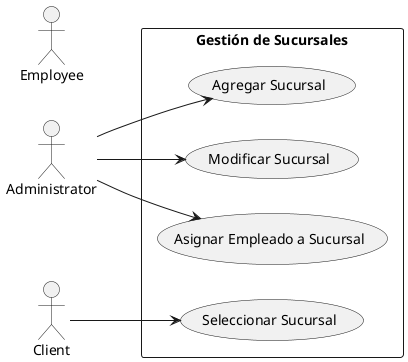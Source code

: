 @startuml
left to right direction

actor Administrator
actor Employee
actor Client

rectangle "Gestión de Sucursales" {
  Administrator --> (Agregar Sucursal)
  Administrator --> (Modificar Sucursal)
  Administrator --> (Asignar Empleado a Sucursal)
  Client --> (Seleccionar Sucursal)
}
@enduml
